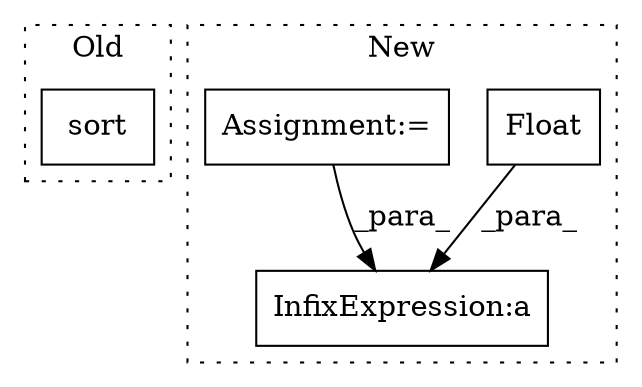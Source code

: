digraph G {
subgraph cluster0 {
1 [label="sort" a="32" s="1275,1284" l="5,1" shape="box"];
label = "Old";
style="dotted";
}
subgraph cluster1 {
2 [label="Float" a="32" s="1163,1173" l="6,1" shape="box"];
3 [label="InfixExpression:a" a="27" s="1160" l="3" shape="box"];
4 [label="Assignment:=" a="7" s="978" l="1" shape="box"];
label = "New";
style="dotted";
}
2 -> 3 [label="_para_"];
4 -> 3 [label="_para_"];
}